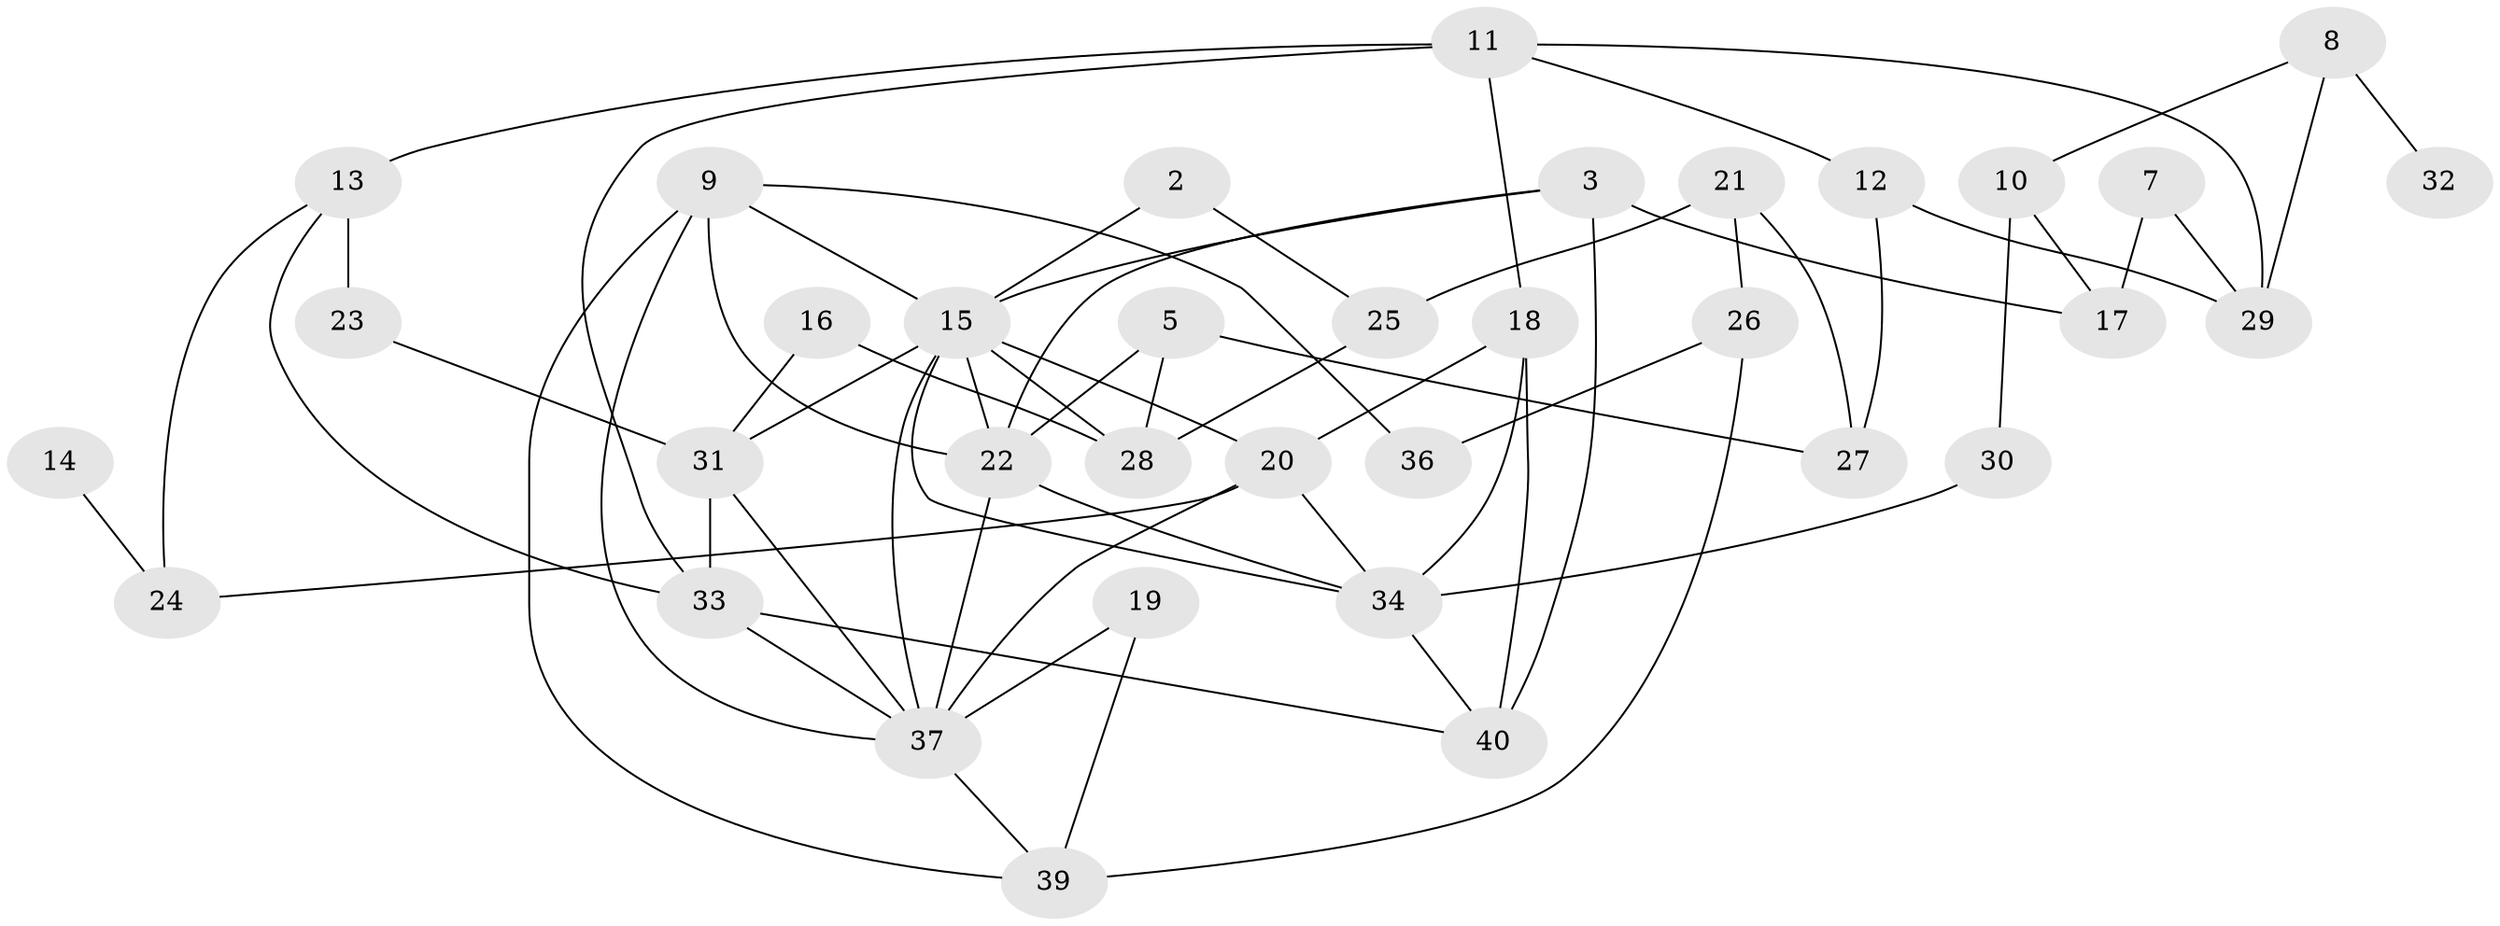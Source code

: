 // original degree distribution, {2: 0.3, 4: 0.1875, 0: 0.0625, 3: 0.2625, 1: 0.0875, 5: 0.075, 7: 0.025}
// Generated by graph-tools (version 1.1) at 2025/00/03/09/25 03:00:41]
// undirected, 35 vertices, 64 edges
graph export_dot {
graph [start="1"]
  node [color=gray90,style=filled];
  2;
  3;
  5;
  7;
  8;
  9;
  10;
  11;
  12;
  13;
  14;
  15;
  16;
  17;
  18;
  19;
  20;
  21;
  22;
  23;
  24;
  25;
  26;
  27;
  28;
  29;
  30;
  31;
  32;
  33;
  34;
  36;
  37;
  39;
  40;
  2 -- 15 [weight=1.0];
  2 -- 25 [weight=1.0];
  3 -- 15 [weight=1.0];
  3 -- 17 [weight=1.0];
  3 -- 22 [weight=1.0];
  3 -- 40 [weight=1.0];
  5 -- 22 [weight=1.0];
  5 -- 27 [weight=1.0];
  5 -- 28 [weight=1.0];
  7 -- 17 [weight=2.0];
  7 -- 29 [weight=1.0];
  8 -- 10 [weight=1.0];
  8 -- 29 [weight=1.0];
  8 -- 32 [weight=1.0];
  9 -- 15 [weight=1.0];
  9 -- 22 [weight=1.0];
  9 -- 36 [weight=1.0];
  9 -- 37 [weight=1.0];
  9 -- 39 [weight=1.0];
  10 -- 17 [weight=1.0];
  10 -- 30 [weight=1.0];
  11 -- 12 [weight=1.0];
  11 -- 13 [weight=1.0];
  11 -- 18 [weight=2.0];
  11 -- 29 [weight=2.0];
  11 -- 33 [weight=1.0];
  12 -- 27 [weight=1.0];
  12 -- 29 [weight=1.0];
  13 -- 23 [weight=2.0];
  13 -- 24 [weight=1.0];
  13 -- 33 [weight=1.0];
  14 -- 24 [weight=1.0];
  15 -- 20 [weight=1.0];
  15 -- 22 [weight=2.0];
  15 -- 28 [weight=1.0];
  15 -- 31 [weight=1.0];
  15 -- 34 [weight=1.0];
  15 -- 37 [weight=1.0];
  16 -- 28 [weight=1.0];
  16 -- 31 [weight=1.0];
  18 -- 20 [weight=1.0];
  18 -- 34 [weight=1.0];
  18 -- 40 [weight=2.0];
  19 -- 37 [weight=1.0];
  19 -- 39 [weight=1.0];
  20 -- 24 [weight=1.0];
  20 -- 34 [weight=1.0];
  20 -- 37 [weight=1.0];
  21 -- 25 [weight=1.0];
  21 -- 26 [weight=1.0];
  21 -- 27 [weight=1.0];
  22 -- 34 [weight=1.0];
  22 -- 37 [weight=1.0];
  23 -- 31 [weight=1.0];
  25 -- 28 [weight=1.0];
  26 -- 36 [weight=1.0];
  26 -- 39 [weight=1.0];
  30 -- 34 [weight=1.0];
  31 -- 33 [weight=1.0];
  31 -- 37 [weight=1.0];
  33 -- 37 [weight=1.0];
  33 -- 40 [weight=2.0];
  34 -- 40 [weight=1.0];
  37 -- 39 [weight=1.0];
}
